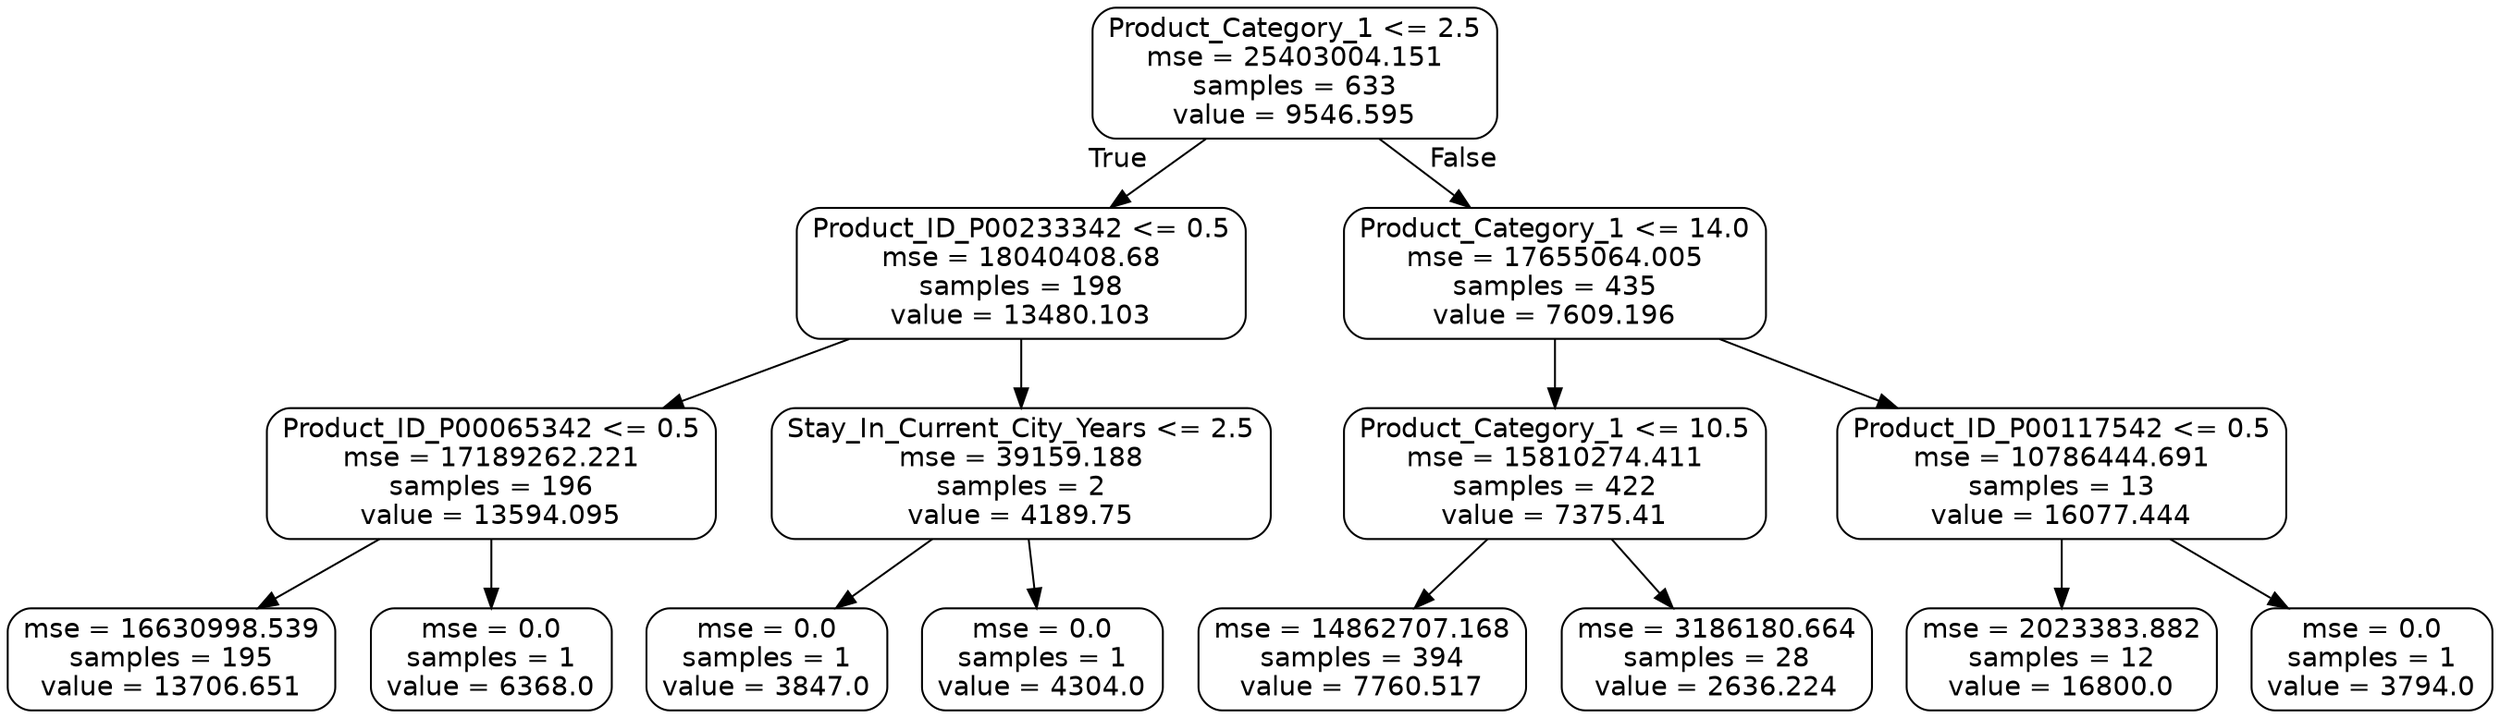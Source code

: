 digraph Tree {
node [shape=box, style="rounded", color="black", fontname=helvetica] ;
edge [fontname=helvetica] ;
0 [label="Product_Category_1 <= 2.5\nmse = 25403004.151\nsamples = 633\nvalue = 9546.595"] ;
1 [label="Product_ID_P00233342 <= 0.5\nmse = 18040408.68\nsamples = 198\nvalue = 13480.103"] ;
0 -> 1 [labeldistance=2.5, labelangle=45, headlabel="True"] ;
2 [label="Product_ID_P00065342 <= 0.5\nmse = 17189262.221\nsamples = 196\nvalue = 13594.095"] ;
1 -> 2 ;
3 [label="mse = 16630998.539\nsamples = 195\nvalue = 13706.651"] ;
2 -> 3 ;
4 [label="mse = 0.0\nsamples = 1\nvalue = 6368.0"] ;
2 -> 4 ;
5 [label="Stay_In_Current_City_Years <= 2.5\nmse = 39159.188\nsamples = 2\nvalue = 4189.75"] ;
1 -> 5 ;
6 [label="mse = 0.0\nsamples = 1\nvalue = 3847.0"] ;
5 -> 6 ;
7 [label="mse = 0.0\nsamples = 1\nvalue = 4304.0"] ;
5 -> 7 ;
8 [label="Product_Category_1 <= 14.0\nmse = 17655064.005\nsamples = 435\nvalue = 7609.196"] ;
0 -> 8 [labeldistance=2.5, labelangle=-45, headlabel="False"] ;
9 [label="Product_Category_1 <= 10.5\nmse = 15810274.411\nsamples = 422\nvalue = 7375.41"] ;
8 -> 9 ;
10 [label="mse = 14862707.168\nsamples = 394\nvalue = 7760.517"] ;
9 -> 10 ;
11 [label="mse = 3186180.664\nsamples = 28\nvalue = 2636.224"] ;
9 -> 11 ;
12 [label="Product_ID_P00117542 <= 0.5\nmse = 10786444.691\nsamples = 13\nvalue = 16077.444"] ;
8 -> 12 ;
13 [label="mse = 2023383.882\nsamples = 12\nvalue = 16800.0"] ;
12 -> 13 ;
14 [label="mse = 0.0\nsamples = 1\nvalue = 3794.0"] ;
12 -> 14 ;
}